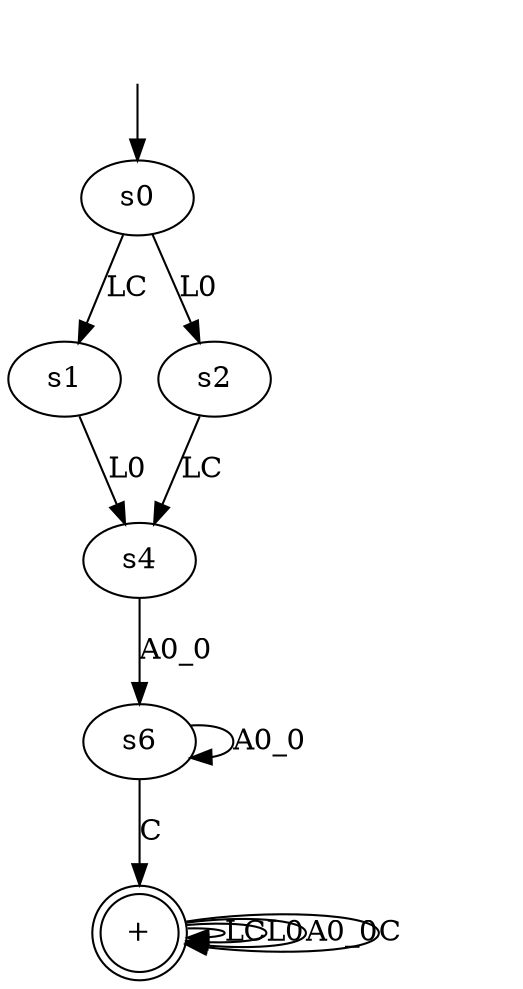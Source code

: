 digraph magento_alg {
s0 [label="s0"];
s1 [label="s1"];
s2 [label="s2"];
s4 [label="s4"];
s6 [label="s6"];
"+" [label="+", shape=doublecircle];
s0 -> s1  [label="LC"];
s0 -> s2  [label="L0"];
s1 -> s4  [label="L0"];
s2 -> s4  [label="LC"];
s4 -> s6  [label="A0_0"];
s6 -> s6  [label="A0_0"];
s6 -> "+"  [label="C"];
"+" -> "+"  [label="LC"];
"+" -> "+"  [label="L0"];
"+" -> "+"  [label="A0_0"];
"+" -> "+"  [label="C"];
__start0 [label="", shape=none];
__start0 -> s0  [label=""];
}
